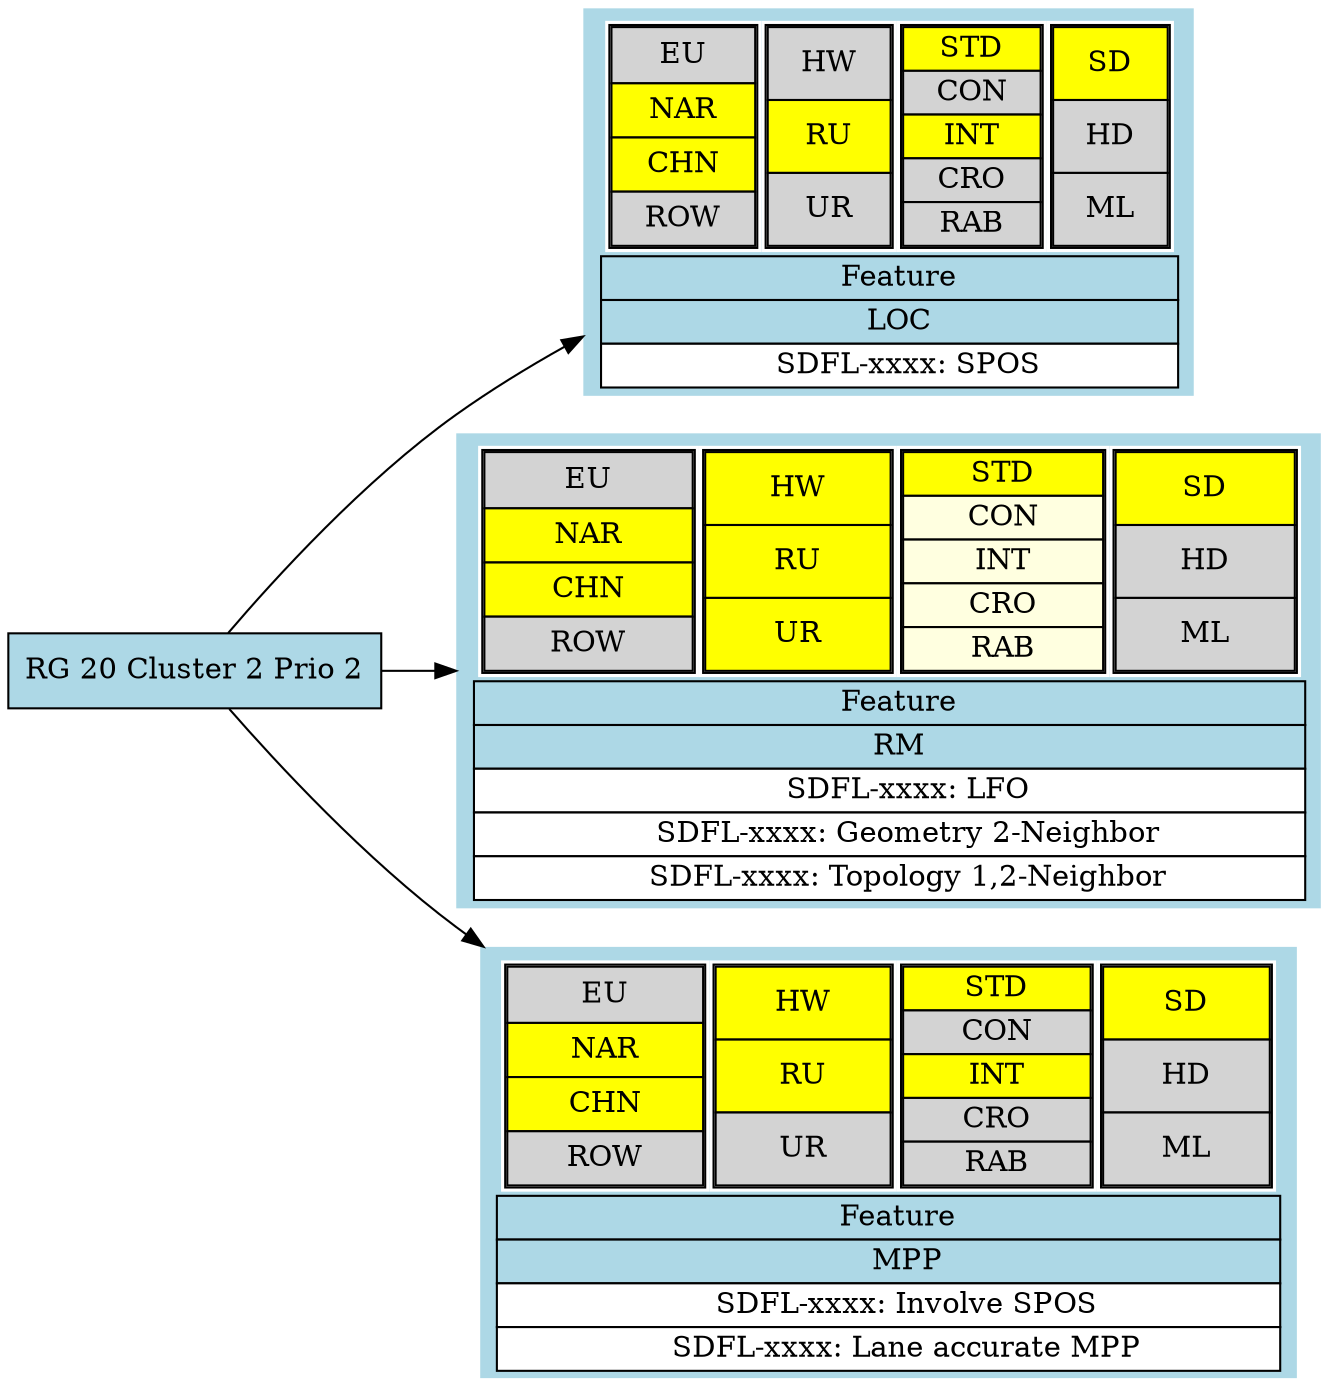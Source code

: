 digraph gCluster_2_2 {
  rankdir=LR
  style=filled;
  color=lightgrey;
  // FEATURES
  node [shape=record, style=filled, fillcolor=lightblue];

  Feature_SD_LOC_2_2
  [
      shape = none
      label = <<table border="0" cellspacing="0">
              <tr><td><table border="0" cellspacing="0">
                <tr>
                  <td port="market" border="0" bgcolor="white">
                  <table border="1" cellspacing="0">
                    <tr><td bgcolor="lightgrey">EU</td></tr>
                    <tr><td bgcolor="yellow">NAR</td></tr>
                    <tr><td bgcolor="yellow">CHN</td></tr>
                    <tr><td bgcolor="lightgrey">ROW</td></tr>
                  </table></td>
                  <td port="scenario" border="0" bgcolor="white">
                  <table border="1" cellspacing="0">
                    <tr><td bgcolor="lightgrey">HW</td></tr>
                    <tr><td bgcolor="yellow">RU</td></tr>
                    <tr><td bgcolor="lightgrey">UR</td></tr>
                  </table></td>
                  <td port="subscenario" border="0" bgcolor="white">
                  <table border="1" cellspacing="0">
                    <tr><td bgcolor="yellow">STD</td></tr>
                    <tr><td bgcolor="lightgrey">CON</td></tr>
                    <tr><td bgcolor="yellow">INT</td></tr>
                    <tr><td bgcolor="lightgrey">CRO</td></tr>
                    <tr><td bgcolor="lightgrey">RAB</td></tr>
                  </table></td>
                  <td port="resolution" border="0" bgcolor="white">
                  <table border="1" cellspacing="0">
                    <tr><td bgcolor="yellow">SD</td></tr>
                    <tr><td bgcolor="lightgrey">HD</td></tr>
                    <tr><td bgcolor="lightgrey">ML</td></tr>
                  </table></td>
                </tr>
              </table></td></tr>
              <tr>
                <td port="stereotype" border="1" bgcolor="lightblue">
                  Feature
                </td>
              </tr>
              <tr>
                <td port="plugin" border="1" bgcolor="lightblue">
                  LOC
                </td>
              </tr>
              <tr><td port="SDFL-xxxxx" border="1" bgcolor="white">
                  SDFL-xxxx: SPOS
              </td></tr>
      </table>>
  ];

  //Feature_RA_fused_2_2
  //[
  //    shape = none
  //    label = <<table border="0" cellspacing="0">
  //            <tr><td><table border="0" cellspacing="0">
  //              <tr>
  //                <td port="market" border="0" bgcolor="white">
  //                <table border="1" cellspacing="0">
  //                  <tr><td bgcolor="lightgrey">EU</td></tr>
  //                  <tr><td bgcolor="yellow">NAR</td></tr>
  //                  <tr><td bgcolor="yellow">CHN</td></tr>
  //                  <tr><td bgcolor="lightgrey">ROW</td></tr>
  //                </table></td>
  //                <td port="scenario" border="0" bgcolor="white">
  //                <table border="1" cellspacing="0">
  //                  <tr><td bgcolor="yellow">HW</td></tr>
  //                  <tr><td bgcolor="yellow">RU</td></tr>
  //                  <tr><td bgcolor="yellow">UR</td></tr>
  //                </table></td>
  //                <td port="subscenario" border="0" bgcolor="white">
  //                <table border="1" cellspacing="0">
  //                  <tr><td bgcolor="yellow">STD</td></tr>
  //                  <tr><td bgcolor="yellow">CON</td></tr>
  //                  <tr><td bgcolor="yellow">INT</td></tr>
  //                  <tr><td bgcolor="yellow">CRO</td></tr>
  //                  <tr><td bgcolor="yellow">RAB</td></tr>
  //                </table></td>
  //                <td port="resolution" border="0" bgcolor="white">
  //                <table border="1" cellspacing="0">
  //                  <tr><td bgcolor="yellow">SD</td></tr>
  //                  <tr><td bgcolor="lightgrey">HD</td></tr>
  //                  <tr><td bgcolor="lightgrey">ML</td></tr>
  //                </table></td>
  //              </tr>
  //            </table></td></tr>
  //            <tr>
  //              <td port="stereotype" border="1" bgcolor="lightblue">
  //                Feature
  //              </td>
  //            </tr>
  //            <tr>
  //              <td port="plugin" border="1" bgcolor="lightblue">
  //                RA (fused)
  //              </td>
  //            </tr>
  //            <tr><td port="SDFL-xxxxx" border="1" bgcolor="white">
  //                SDFL-xxxx:
  //            </td></tr>
  //    </table>>
  //];
//
  //Feature_RA_maponly_2_2
  //[
  //    shape = none
  //    label = <<table border="0" cellspacing="0">
  //            <tr><td><table border="0" cellspacing="0">
  //              <tr>
  //                <td port="market" border="0" bgcolor="white">
  //                <table border="1" cellspacing="0">
  //                  <tr><td bgcolor="lightgrey">EU</td></tr>
  //                  <tr><td bgcolor="yellow">NAR</td></tr>
  //                  <tr><td bgcolor="yellow">CHN</td></tr>
  //                  <tr><td bgcolor="lightgrey">ROW</td></tr>
  //                </table></td>
  //                <td port="scenario" border="0" bgcolor="white">
  //                <table border="1" cellspacing="0">
  //                  <tr><td bgcolor="yellow">HW</td></tr>
  //                  <tr><td bgcolor="yellow">RU</td></tr>
  //                  <tr><td bgcolor="yellow">UR</td></tr>
  //                </table></td>
  //                <td port="subscenario" border="0" bgcolor="white">
  //                <table border="1" cellspacing="0">
  //                  <tr><td bgcolor="yellow">STD</td></tr>
  //                  <tr><td bgcolor="yellow">CON</td></tr>
  //                  <tr><td bgcolor="yellow">INT</td></tr>
  //                  <tr><td bgcolor="yellow">CRO</td></tr>
  //                  <tr><td bgcolor="yellow">RAB</td></tr>
  //                </table></td>
  //                <td port="resolution" border="0" bgcolor="white">
  //                <table border="1" cellspacing="0">
  //                  <tr><td bgcolor="yellow">SD</td></tr>
  //                  <tr><td bgcolor="lightgrey">HD</td></tr>
  //                  <tr><td bgcolor="lightgrey">ML</td></tr>
  //                </table></td>
  //              </tr>
  //            </table></td></tr>
  //            <tr>
  //              <td port="stereotype" border="1" bgcolor="lightblue">
  //                Feature
  //              </td>
  //            </tr>
  //            <tr>
  //              <td port="plugin" border="1" bgcolor="lightblue">
  //                RA (map only)
  //              </td>
  //            </tr>
  //            <tr><td port="SDFL-xxxxx" border="1" bgcolor="white">
  //                SDFL-xxxx:
  //            </td></tr>
  //    </table>>
  //];
//
  //Feature_RA_Extended_2_2
  //[
  //    shape = none
  //    label = <<table border="0" cellspacing="0">
  //            <tr><td><table border="0" cellspacing="0">
  //              <tr>
  //                <td port="market" border="0" bgcolor="white">
  //                <table border="1" cellspacing="0">
  //                  <tr><td bgcolor="lightgrey">EU</td></tr>
  //                  <tr><td bgcolor="yellow">NAR</td></tr>
  //                  <tr><td bgcolor="yellow">CHN</td></tr>
  //                  <tr><td bgcolor="lightgrey">ROW</td></tr>
  //                </table></td>
  //                <td port="scenario" border="0" bgcolor="white">
  //                <table border="1" cellspacing="0">
  //                  <tr><td bgcolor="yellow">HW</td></tr>
  //                  <tr><td bgcolor="yellow">RU</td></tr>
  //                  <tr><td bgcolor="yellow">UR</td></tr>
  //                </table></td>
  //                <td port="subscenario" border="0" bgcolor="white">
  //                <table border="1" cellspacing="0">
  //                  <tr><td bgcolor="yellow">STD</td></tr>
  //                  <tr><td bgcolor="yellow">CON</td></tr>
  //                  <tr><td bgcolor="yellow">INT</td></tr>
  //                  <tr><td bgcolor="yellow">CRO</td></tr>
  //                  <tr><td bgcolor="yellow">RAB</td></tr>
  //                </table></td>
  //                <td port="resolution" border="0" bgcolor="white">
  //                <table border="1" cellspacing="0">
  //                  <tr><td bgcolor="yellow">SD</td></tr>
  //                  <tr><td bgcolor="lightgrey">HD</td></tr>
  //                  <tr><td bgcolor="lightgrey">ML</td></tr>
  //                </table></td>
  //              </tr>
  //            </table></td></tr>
  //            <tr>
  //              <td port="stereotype" border="1" bgcolor="lightblue">
  //                Feature
  //              </td>
  //            </tr>
  //            <tr>
  //              <td port="plugin" border="1" bgcolor="lightblue">
  //                RA Extended
  //              </td>
  //            </tr>
  //            <tr><td port="SDFL-xxxxx" border="1" bgcolor="white">
  //                SDFL-xxxx:
  //            </td></tr>
  //    </table>>
  //];

  Feature_RM_2_2
  [
      shape = none
      label = <<table border="0" cellspacing="0">
              <tr><td><table border="0" cellspacing="0">
                <tr>
                  <td port="market" border="0" bgcolor="white">
                  <table border="1" cellspacing="0">
                    <tr><td bgcolor="lightgrey">EU</td></tr>
                    <tr><td bgcolor="yellow">NAR</td></tr>
                    <tr><td bgcolor="yellow">CHN</td></tr>
                    <tr><td bgcolor="lightgrey">ROW</td></tr>
                  </table></td>
                  <td port="scenario" border="0" bgcolor="white">
                  <table border="1" cellspacing="0">
                    <tr><td bgcolor="yellow">HW</td></tr>
                    <tr><td bgcolor="yellow">RU</td></tr>
                    <tr><td bgcolor="yellow">UR</td></tr>
                  </table></td>
                  <td port="subscenario" border="0" bgcolor="white">
                  <table border="1" cellspacing="0">
                    <tr><td bgcolor="yellow">STD</td></tr>
                    <tr><td bgcolor="lightyellow">CON</td></tr>
                    <tr><td bgcolor="lightyellow">INT</td></tr>
                    <tr><td bgcolor="lightyellow">CRO</td></tr>
                    <tr><td bgcolor="lightyellow">RAB</td></tr>
                  </table></td>
                  <td port="resolution" border="0" bgcolor="white">
                  <table border="1" cellspacing="0">
                    <tr><td bgcolor="yellow">SD</td></tr>
                    <tr><td bgcolor="lightgrey">HD</td></tr>
                    <tr><td bgcolor="lightgrey">ML</td></tr>
                  </table></td>
                </tr>
              </table></td></tr>
              <tr>
                <td port="stereotype" border="1" bgcolor="lightblue">
                  Feature
                </td>
              </tr>
              <tr>
                <td port="plugin" border="1" bgcolor="lightblue">
                  RM
                </td>
              </tr>
              <tr><td port="SDFL-xxxxx" border="1" bgcolor="white">
                  SDFL-xxxx: LFO
              </td></tr>
              <tr><td port="SDFL-xxxxx" border="1" bgcolor="white">
                  SDFL-xxxx: Geometry 2-Neighbor
              </td></tr>
              <tr><td port="SDFL-xxxxx" border="1" bgcolor="white">
                  SDFL-xxxx: Topology 1,2-Neighbor
              </td></tr>
      </table>>
  ];

  Feature_MPP_2_2
  [
      shape = none
      label = <<table border="0" cellspacing="0">
              <tr><td><table border="0" cellspacing="0">
                <tr>
                  <td port="market" border="0" bgcolor="white">
                  <table border="1" cellspacing="0">
                    <tr><td bgcolor="lightgrey">EU</td></tr>
                    <tr><td bgcolor="yellow">NAR</td></tr>
                    <tr><td bgcolor="yellow">CHN</td></tr>
                    <tr><td bgcolor="lightgrey">ROW</td></tr>
                  </table></td>
                  <td port="scenario" border="0" bgcolor="white">
                  <table border="1" cellspacing="0">
                    <tr><td bgcolor="yellow">HW</td></tr>
                    <tr><td bgcolor="yellow">RU</td></tr>
                    <tr><td bgcolor="lightgrey">UR</td></tr>
                  </table></td>
                  <td port="subscenario" border="0" bgcolor="white">
                  <table border="1" cellspacing="0">
                    <tr><td bgcolor="yellow">STD</td></tr>
                    <tr><td bgcolor="lightgrey">CON</td></tr>
                    <tr><td bgcolor="yellow">INT</td></tr>
                    <tr><td bgcolor="lightgrey">CRO</td></tr>
                    <tr><td bgcolor="lightgrey">RAB</td></tr>
                  </table></td>
                  <td port="resolution" border="0" bgcolor="white">
                  <table border="1" cellspacing="0">
                    <tr><td bgcolor="yellow">SD</td></tr>
                    <tr><td bgcolor="lightgrey">HD</td></tr>
                    <tr><td bgcolor="lightgrey">ML</td></tr>
                  </table></td>
                </tr>
              </table></td></tr>
              <tr>
                <td port="stereotype" border="1" bgcolor="lightblue">
                  Feature
                </td>
              </tr>
              <tr>
                <td port="plugin" border="1" bgcolor="lightblue">
                    MPP
                </td>
              </tr>
              <tr><td port="SDFL-xxxxx" border="1" bgcolor="white">
                  SDFL-xxxx: Involve SPOS
              </td></tr>
              <tr><td port="SDFL-xxxxx" border="1" bgcolor="white">
                  SDFL-xxxx: Lane accurate MPP
              </td></tr>
      </table>>
  ];

  Cluster_2_2  -> Feature_SD_LOC_2_2;
  //Cluster_2_2  -> Feature_RA_fused_2_2;
  //Cluster_2_2  -> Feature_RA_maponly_2_2;
  //Cluster_2_2  -> Feature_RA_Extended_2_2;
  Cluster_2_2  -> Feature_RM_2_2;
  Cluster_2_2  -> Feature_MPP_2_2;

  Cluster_2_2 [label="RG 20 Cluster 2 Prio 2"]

}

